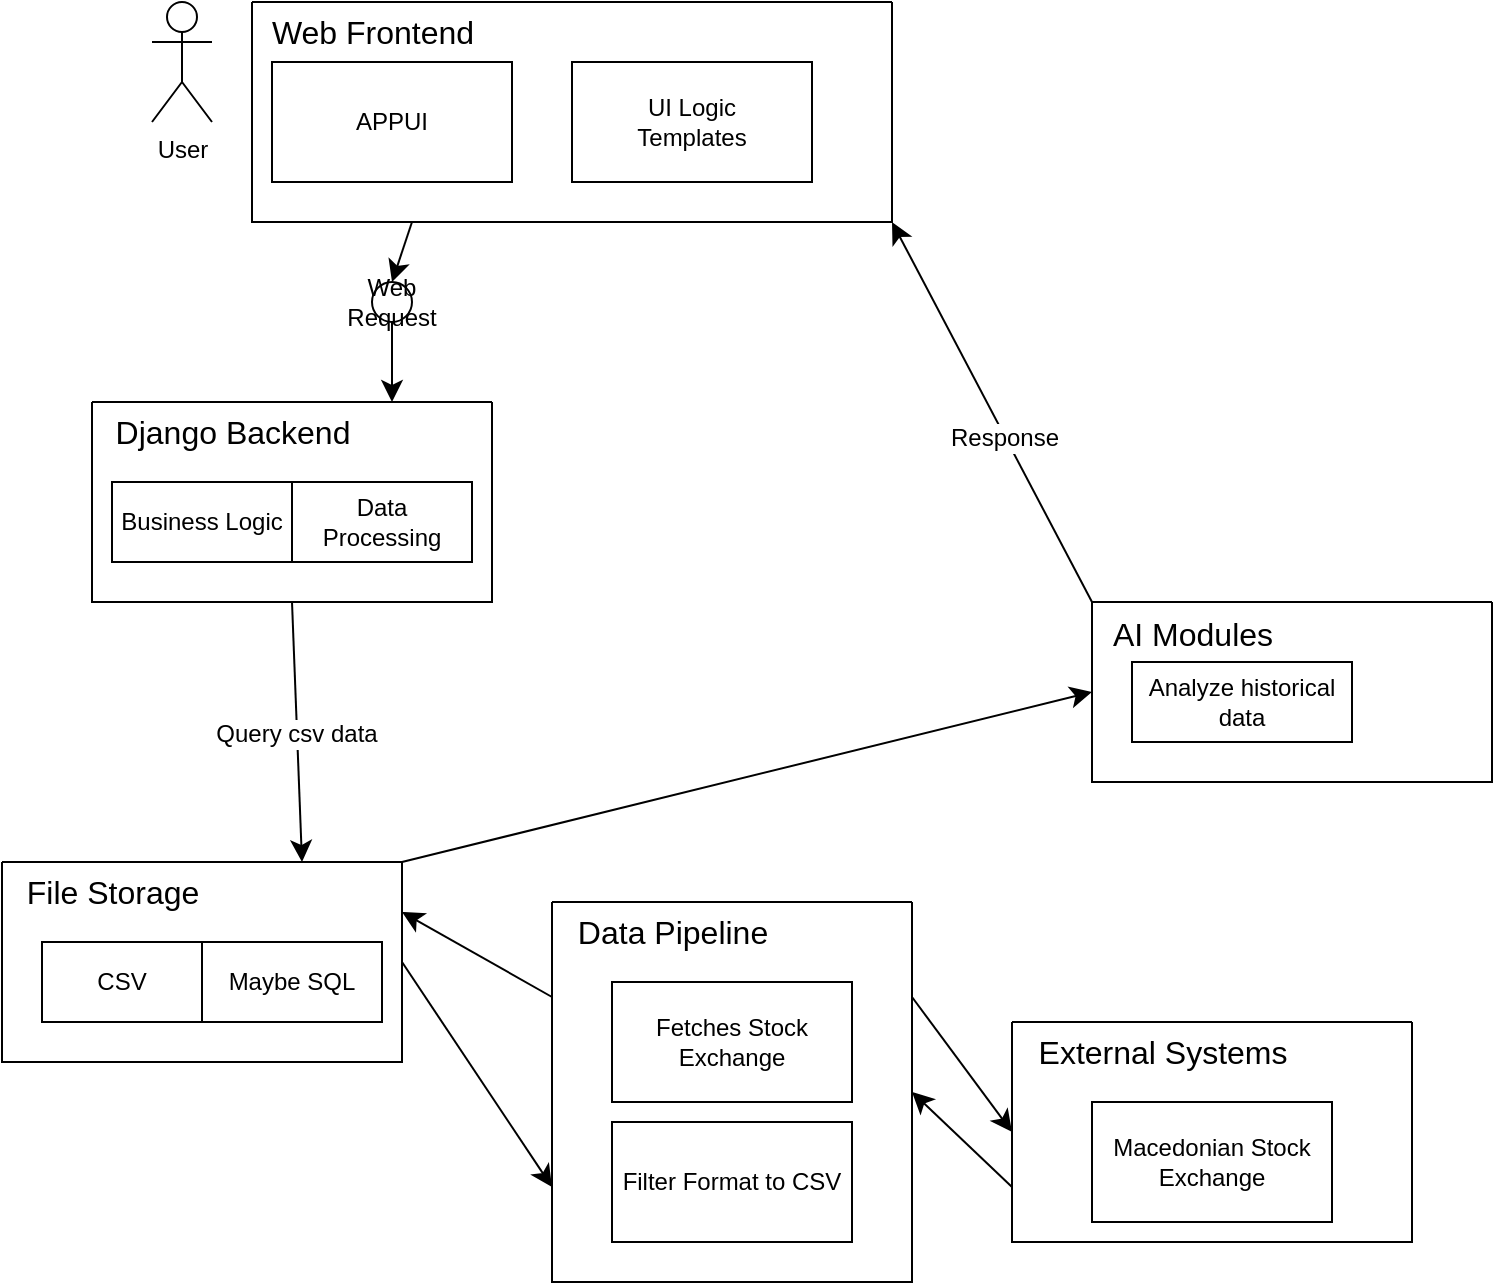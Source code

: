 <mxfile version="25.0.1">
  <diagram name="Page-1" id="mNUyzf6wAydVWjYh6oUH">
    <mxGraphModel dx="1434" dy="831" grid="1" gridSize="10" guides="1" tooltips="1" connect="1" arrows="1" fold="1" page="1" pageScale="1" pageWidth="850" pageHeight="1100" math="0" shadow="0">
      <root>
        <mxCell id="0" />
        <mxCell id="1" parent="0" />
        <mxCell id="PsRZw0_peK2K4ACqrsOJ-1" value="&lt;div&gt;User&lt;/div&gt;" style="shape=umlActor;verticalLabelPosition=bottom;verticalAlign=top;html=1;outlineConnect=0;" vertex="1" parent="1">
          <mxGeometry x="130" y="50" width="30" height="60" as="geometry" />
        </mxCell>
        <mxCell id="PsRZw0_peK2K4ACqrsOJ-20" style="edgeStyle=none;curved=1;rounded=0;orthogonalLoop=1;jettySize=auto;html=1;exitX=0.25;exitY=1;exitDx=0;exitDy=0;entryX=0.5;entryY=0;entryDx=0;entryDy=0;fontSize=12;startSize=8;endSize=8;" edge="1" parent="1" source="PsRZw0_peK2K4ACqrsOJ-3" target="PsRZw0_peK2K4ACqrsOJ-19">
          <mxGeometry relative="1" as="geometry" />
        </mxCell>
        <mxCell id="PsRZw0_peK2K4ACqrsOJ-3" value="" style="swimlane;startSize=0;" vertex="1" parent="1">
          <mxGeometry x="180" y="50" width="320" height="110" as="geometry" />
        </mxCell>
        <mxCell id="PsRZw0_peK2K4ACqrsOJ-4" value="Web Frontend" style="text;html=1;align=center;verticalAlign=middle;resizable=0;points=[];autosize=1;strokeColor=none;fillColor=none;fontSize=16;" vertex="1" parent="PsRZw0_peK2K4ACqrsOJ-3">
          <mxGeometry width="120" height="30" as="geometry" />
        </mxCell>
        <mxCell id="PsRZw0_peK2K4ACqrsOJ-5" value="&lt;div&gt;APPUI&lt;/div&gt;" style="whiteSpace=wrap;html=1;" vertex="1" parent="PsRZw0_peK2K4ACqrsOJ-3">
          <mxGeometry x="10" y="30" width="120" height="60" as="geometry" />
        </mxCell>
        <mxCell id="PsRZw0_peK2K4ACqrsOJ-6" value="&lt;div&gt;UI Logic&lt;/div&gt;&lt;div&gt;Templates&lt;br&gt;&lt;/div&gt;" style="whiteSpace=wrap;html=1;" vertex="1" parent="PsRZw0_peK2K4ACqrsOJ-3">
          <mxGeometry x="160" y="30" width="120" height="60" as="geometry" />
        </mxCell>
        <mxCell id="PsRZw0_peK2K4ACqrsOJ-33" style="edgeStyle=none;curved=1;rounded=0;orthogonalLoop=1;jettySize=auto;html=1;exitX=0.5;exitY=1;exitDx=0;exitDy=0;entryX=0.75;entryY=0;entryDx=0;entryDy=0;fontSize=12;startSize=8;endSize=8;" edge="1" parent="1" source="PsRZw0_peK2K4ACqrsOJ-8" target="PsRZw0_peK2K4ACqrsOJ-12">
          <mxGeometry relative="1" as="geometry" />
        </mxCell>
        <mxCell id="PsRZw0_peK2K4ACqrsOJ-34" value="&lt;div&gt;Query csv data&lt;/div&gt;" style="edgeLabel;html=1;align=center;verticalAlign=middle;resizable=0;points=[];fontSize=12;" vertex="1" connectable="0" parent="PsRZw0_peK2K4ACqrsOJ-33">
          <mxGeometry x="0.027" y="-1" relative="1" as="geometry">
            <mxPoint y="-1" as="offset" />
          </mxGeometry>
        </mxCell>
        <mxCell id="PsRZw0_peK2K4ACqrsOJ-8" value="" style="swimlane;startSize=0;" vertex="1" parent="1">
          <mxGeometry x="100" y="250" width="200" height="100" as="geometry" />
        </mxCell>
        <mxCell id="PsRZw0_peK2K4ACqrsOJ-9" value="Django Backend" style="text;html=1;align=center;verticalAlign=middle;resizable=0;points=[];autosize=1;strokeColor=none;fillColor=none;fontSize=16;" vertex="1" parent="PsRZw0_peK2K4ACqrsOJ-8">
          <mxGeometry width="140" height="30" as="geometry" />
        </mxCell>
        <mxCell id="PsRZw0_peK2K4ACqrsOJ-23" value="&lt;div&gt;Business Logic&lt;/div&gt;" style="whiteSpace=wrap;html=1;" vertex="1" parent="PsRZw0_peK2K4ACqrsOJ-8">
          <mxGeometry x="10" y="40" width="90" height="40" as="geometry" />
        </mxCell>
        <mxCell id="PsRZw0_peK2K4ACqrsOJ-25" value="&lt;div&gt;Data Processing&lt;/div&gt;" style="whiteSpace=wrap;html=1;" vertex="1" parent="PsRZw0_peK2K4ACqrsOJ-8">
          <mxGeometry x="100" y="40" width="90" height="40" as="geometry" />
        </mxCell>
        <mxCell id="PsRZw0_peK2K4ACqrsOJ-36" style="edgeStyle=none;curved=1;rounded=0;orthogonalLoop=1;jettySize=auto;html=1;exitX=1;exitY=0.25;exitDx=0;exitDy=0;entryX=0;entryY=0.5;entryDx=0;entryDy=0;fontSize=12;startSize=8;endSize=8;" edge="1" parent="1" source="PsRZw0_peK2K4ACqrsOJ-10" target="PsRZw0_peK2K4ACqrsOJ-14">
          <mxGeometry relative="1" as="geometry" />
        </mxCell>
        <mxCell id="PsRZw0_peK2K4ACqrsOJ-40" style="edgeStyle=none;curved=1;rounded=0;orthogonalLoop=1;jettySize=auto;html=1;exitX=0;exitY=0.25;exitDx=0;exitDy=0;entryX=1;entryY=0.25;entryDx=0;entryDy=0;fontSize=12;startSize=8;endSize=8;" edge="1" parent="1" source="PsRZw0_peK2K4ACqrsOJ-10" target="PsRZw0_peK2K4ACqrsOJ-12">
          <mxGeometry relative="1" as="geometry" />
        </mxCell>
        <mxCell id="PsRZw0_peK2K4ACqrsOJ-10" value="" style="swimlane;startSize=0;" vertex="1" parent="1">
          <mxGeometry x="330" y="500" width="180" height="190" as="geometry" />
        </mxCell>
        <mxCell id="PsRZw0_peK2K4ACqrsOJ-11" value="Data Pipeline" style="text;html=1;align=center;verticalAlign=middle;resizable=0;points=[];autosize=1;strokeColor=none;fillColor=none;fontSize=16;" vertex="1" parent="PsRZw0_peK2K4ACqrsOJ-10">
          <mxGeometry width="120" height="30" as="geometry" />
        </mxCell>
        <mxCell id="PsRZw0_peK2K4ACqrsOJ-30" value="Fetches Stock Exchange" style="whiteSpace=wrap;html=1;" vertex="1" parent="PsRZw0_peK2K4ACqrsOJ-10">
          <mxGeometry x="30" y="40" width="120" height="60" as="geometry" />
        </mxCell>
        <mxCell id="PsRZw0_peK2K4ACqrsOJ-31" value="&lt;div&gt;Filter Format to CSV&lt;/div&gt;" style="whiteSpace=wrap;html=1;" vertex="1" parent="PsRZw0_peK2K4ACqrsOJ-10">
          <mxGeometry x="30" y="110" width="120" height="60" as="geometry" />
        </mxCell>
        <mxCell id="PsRZw0_peK2K4ACqrsOJ-35" style="edgeStyle=none;curved=1;rounded=0;orthogonalLoop=1;jettySize=auto;html=1;exitX=1;exitY=0.5;exitDx=0;exitDy=0;entryX=0;entryY=0.75;entryDx=0;entryDy=0;fontSize=12;startSize=8;endSize=8;" edge="1" parent="1" source="PsRZw0_peK2K4ACqrsOJ-12" target="PsRZw0_peK2K4ACqrsOJ-10">
          <mxGeometry relative="1" as="geometry" />
        </mxCell>
        <mxCell id="PsRZw0_peK2K4ACqrsOJ-41" style="edgeStyle=none;curved=1;rounded=0;orthogonalLoop=1;jettySize=auto;html=1;exitX=1;exitY=0;exitDx=0;exitDy=0;entryX=0;entryY=0.5;entryDx=0;entryDy=0;fontSize=12;startSize=8;endSize=8;" edge="1" parent="1" source="PsRZw0_peK2K4ACqrsOJ-12" target="PsRZw0_peK2K4ACqrsOJ-17">
          <mxGeometry relative="1" as="geometry" />
        </mxCell>
        <mxCell id="PsRZw0_peK2K4ACqrsOJ-12" value="" style="swimlane;startSize=0;" vertex="1" parent="1">
          <mxGeometry x="55" y="480" width="200" height="100" as="geometry" />
        </mxCell>
        <mxCell id="PsRZw0_peK2K4ACqrsOJ-28" value="&lt;div&gt;Maybe SQL&lt;/div&gt;" style="whiteSpace=wrap;html=1;" vertex="1" parent="PsRZw0_peK2K4ACqrsOJ-12">
          <mxGeometry x="100" y="40" width="90" height="40" as="geometry" />
        </mxCell>
        <mxCell id="PsRZw0_peK2K4ACqrsOJ-13" value="File Storage" style="text;html=1;align=center;verticalAlign=middle;resizable=0;points=[];autosize=1;strokeColor=none;fillColor=none;fontSize=16;" vertex="1" parent="PsRZw0_peK2K4ACqrsOJ-12">
          <mxGeometry width="110" height="30" as="geometry" />
        </mxCell>
        <mxCell id="PsRZw0_peK2K4ACqrsOJ-27" value="&lt;div&gt;CSV&lt;/div&gt;" style="whiteSpace=wrap;html=1;" vertex="1" parent="PsRZw0_peK2K4ACqrsOJ-12">
          <mxGeometry x="20" y="40" width="80" height="40" as="geometry" />
        </mxCell>
        <mxCell id="PsRZw0_peK2K4ACqrsOJ-37" style="edgeStyle=none;curved=1;rounded=0;orthogonalLoop=1;jettySize=auto;html=1;exitX=0;exitY=0.75;exitDx=0;exitDy=0;entryX=1;entryY=0.5;entryDx=0;entryDy=0;fontSize=12;startSize=8;endSize=8;" edge="1" parent="1" source="PsRZw0_peK2K4ACqrsOJ-14" target="PsRZw0_peK2K4ACqrsOJ-10">
          <mxGeometry relative="1" as="geometry" />
        </mxCell>
        <mxCell id="PsRZw0_peK2K4ACqrsOJ-14" value="" style="swimlane;startSize=0;" vertex="1" parent="1">
          <mxGeometry x="560" y="560" width="200" height="110" as="geometry" />
        </mxCell>
        <mxCell id="PsRZw0_peK2K4ACqrsOJ-16" value="&lt;div&gt;External Systems&lt;/div&gt;" style="text;html=1;align=center;verticalAlign=middle;resizable=0;points=[];autosize=1;strokeColor=none;fillColor=none;fontSize=16;" vertex="1" parent="PsRZw0_peK2K4ACqrsOJ-14">
          <mxGeometry width="150" height="30" as="geometry" />
        </mxCell>
        <mxCell id="PsRZw0_peK2K4ACqrsOJ-26" value="Macedonian Stock Exchange " style="whiteSpace=wrap;html=1;" vertex="1" parent="PsRZw0_peK2K4ACqrsOJ-14">
          <mxGeometry x="40" y="40" width="120" height="60" as="geometry" />
        </mxCell>
        <mxCell id="PsRZw0_peK2K4ACqrsOJ-39" style="edgeStyle=none;curved=1;rounded=0;orthogonalLoop=1;jettySize=auto;html=1;exitX=0;exitY=0;exitDx=0;exitDy=0;entryX=1;entryY=1;entryDx=0;entryDy=0;fontSize=12;startSize=8;endSize=8;" edge="1" parent="1" source="PsRZw0_peK2K4ACqrsOJ-17" target="PsRZw0_peK2K4ACqrsOJ-3">
          <mxGeometry relative="1" as="geometry" />
        </mxCell>
        <mxCell id="PsRZw0_peK2K4ACqrsOJ-42" value="Response" style="edgeLabel;html=1;align=center;verticalAlign=middle;resizable=0;points=[];fontSize=12;" vertex="1" connectable="0" parent="PsRZw0_peK2K4ACqrsOJ-39">
          <mxGeometry x="-0.129" y="2" relative="1" as="geometry">
            <mxPoint x="1" as="offset" />
          </mxGeometry>
        </mxCell>
        <mxCell id="PsRZw0_peK2K4ACqrsOJ-17" value="" style="swimlane;startSize=0;" vertex="1" parent="1">
          <mxGeometry x="600" y="350" width="200" height="90" as="geometry" />
        </mxCell>
        <mxCell id="PsRZw0_peK2K4ACqrsOJ-18" value="AI Modules" style="text;html=1;align=center;verticalAlign=middle;resizable=0;points=[];autosize=1;strokeColor=none;fillColor=none;fontSize=16;" vertex="1" parent="PsRZw0_peK2K4ACqrsOJ-17">
          <mxGeometry y="1" width="100" height="30" as="geometry" />
        </mxCell>
        <mxCell id="PsRZw0_peK2K4ACqrsOJ-29" value="Analyze historical data" style="whiteSpace=wrap;html=1;" vertex="1" parent="PsRZw0_peK2K4ACqrsOJ-17">
          <mxGeometry x="20" y="30" width="110" height="40" as="geometry" />
        </mxCell>
        <mxCell id="PsRZw0_peK2K4ACqrsOJ-21" style="edgeStyle=none;curved=1;rounded=0;orthogonalLoop=1;jettySize=auto;html=1;exitX=0.5;exitY=1;exitDx=0;exitDy=0;entryX=0.75;entryY=0;entryDx=0;entryDy=0;fontSize=12;startSize=8;endSize=8;" edge="1" parent="1" source="PsRZw0_peK2K4ACqrsOJ-19" target="PsRZw0_peK2K4ACqrsOJ-8">
          <mxGeometry relative="1" as="geometry" />
        </mxCell>
        <mxCell id="PsRZw0_peK2K4ACqrsOJ-19" value="Web Request" style="ellipse;whiteSpace=wrap;html=1;" vertex="1" parent="1">
          <mxGeometry x="240" y="190" width="20" height="20" as="geometry" />
        </mxCell>
      </root>
    </mxGraphModel>
  </diagram>
</mxfile>

